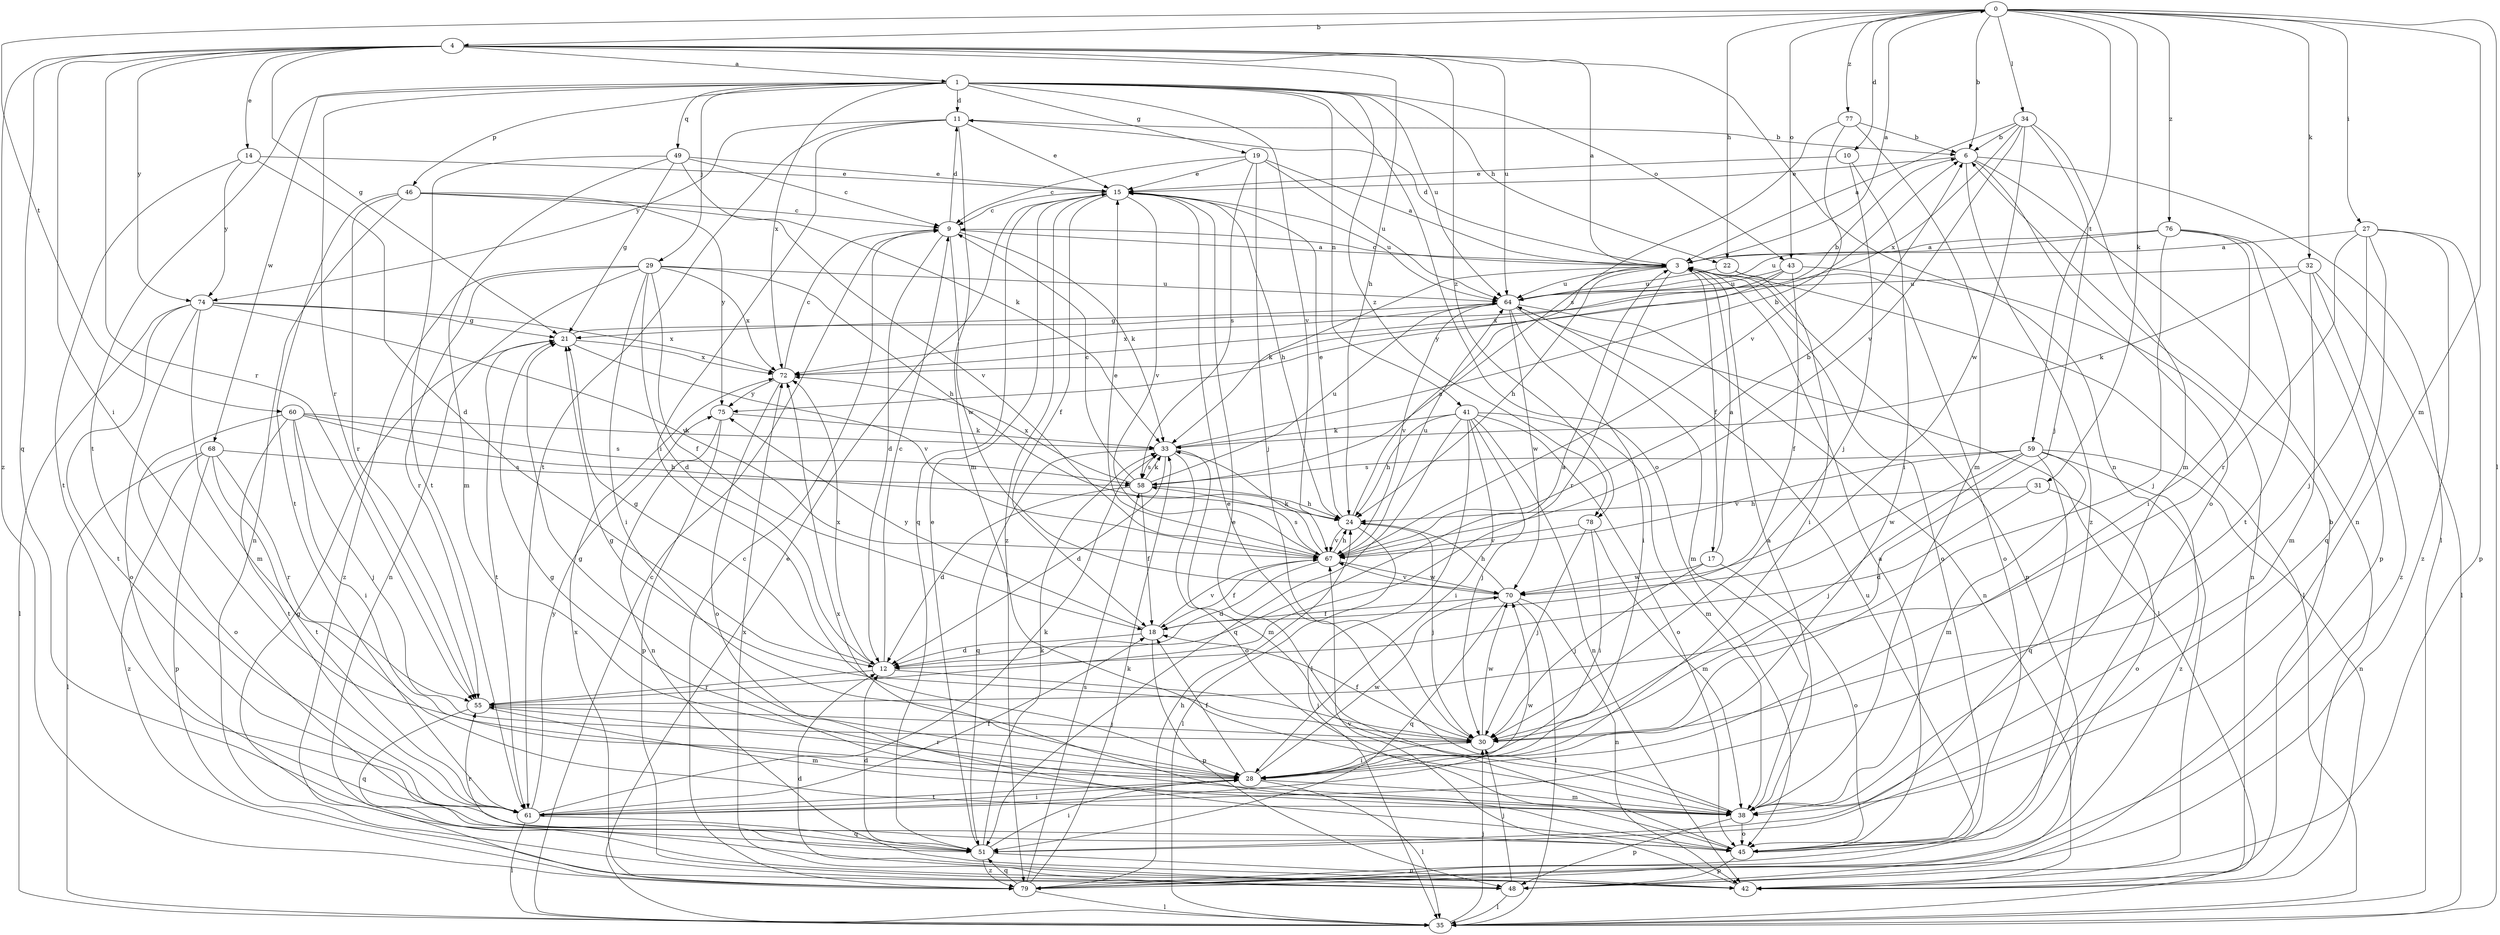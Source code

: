 strict digraph  {
0;
1;
3;
4;
6;
9;
10;
11;
12;
14;
15;
17;
18;
19;
21;
22;
24;
27;
28;
29;
30;
31;
32;
33;
34;
35;
38;
41;
42;
43;
45;
46;
48;
49;
51;
55;
58;
59;
60;
61;
64;
67;
68;
70;
72;
74;
75;
76;
77;
78;
79;
0 -> 4  [label=b];
0 -> 6  [label=b];
0 -> 10  [label=d];
0 -> 22  [label=h];
0 -> 27  [label=i];
0 -> 31  [label=k];
0 -> 32  [label=k];
0 -> 34  [label=l];
0 -> 35  [label=l];
0 -> 38  [label=m];
0 -> 43  [label=o];
0 -> 59  [label=t];
0 -> 60  [label=t];
0 -> 76  [label=z];
0 -> 77  [label=z];
1 -> 11  [label=d];
1 -> 19  [label=g];
1 -> 22  [label=h];
1 -> 29  [label=j];
1 -> 41  [label=n];
1 -> 43  [label=o];
1 -> 45  [label=o];
1 -> 46  [label=p];
1 -> 49  [label=q];
1 -> 55  [label=r];
1 -> 61  [label=t];
1 -> 64  [label=u];
1 -> 67  [label=v];
1 -> 68  [label=w];
1 -> 72  [label=x];
1 -> 78  [label=z];
3 -> 0  [label=a];
3 -> 9  [label=c];
3 -> 11  [label=d];
3 -> 17  [label=f];
3 -> 24  [label=h];
3 -> 33  [label=k];
3 -> 35  [label=l];
3 -> 45  [label=o];
3 -> 48  [label=p];
3 -> 55  [label=r];
3 -> 64  [label=u];
4 -> 1  [label=a];
4 -> 3  [label=a];
4 -> 14  [label=e];
4 -> 21  [label=g];
4 -> 24  [label=h];
4 -> 28  [label=i];
4 -> 42  [label=n];
4 -> 51  [label=q];
4 -> 55  [label=r];
4 -> 64  [label=u];
4 -> 74  [label=y];
4 -> 78  [label=z];
4 -> 79  [label=z];
6 -> 15  [label=e];
6 -> 35  [label=l];
6 -> 42  [label=n];
6 -> 45  [label=o];
6 -> 79  [label=z];
9 -> 3  [label=a];
9 -> 11  [label=d];
9 -> 12  [label=d];
9 -> 33  [label=k];
9 -> 70  [label=w];
10 -> 15  [label=e];
10 -> 28  [label=i];
10 -> 30  [label=j];
11 -> 6  [label=b];
11 -> 15  [label=e];
11 -> 28  [label=i];
11 -> 38  [label=m];
11 -> 61  [label=t];
11 -> 74  [label=y];
12 -> 3  [label=a];
12 -> 9  [label=c];
12 -> 21  [label=g];
12 -> 30  [label=j];
12 -> 55  [label=r];
12 -> 72  [label=x];
14 -> 12  [label=d];
14 -> 15  [label=e];
14 -> 61  [label=t];
14 -> 74  [label=y];
15 -> 9  [label=c];
15 -> 18  [label=f];
15 -> 24  [label=h];
15 -> 51  [label=q];
15 -> 64  [label=u];
15 -> 67  [label=v];
15 -> 79  [label=z];
17 -> 3  [label=a];
17 -> 30  [label=j];
17 -> 45  [label=o];
17 -> 70  [label=w];
18 -> 12  [label=d];
18 -> 48  [label=p];
18 -> 67  [label=v];
18 -> 75  [label=y];
19 -> 3  [label=a];
19 -> 9  [label=c];
19 -> 15  [label=e];
19 -> 30  [label=j];
19 -> 58  [label=s];
19 -> 64  [label=u];
21 -> 6  [label=b];
21 -> 61  [label=t];
21 -> 67  [label=v];
21 -> 72  [label=x];
22 -> 28  [label=i];
22 -> 45  [label=o];
22 -> 64  [label=u];
24 -> 3  [label=a];
24 -> 15  [label=e];
24 -> 30  [label=j];
24 -> 35  [label=l];
24 -> 67  [label=v];
27 -> 3  [label=a];
27 -> 30  [label=j];
27 -> 48  [label=p];
27 -> 51  [label=q];
27 -> 55  [label=r];
27 -> 79  [label=z];
28 -> 18  [label=f];
28 -> 21  [label=g];
28 -> 35  [label=l];
28 -> 38  [label=m];
28 -> 55  [label=r];
28 -> 61  [label=t];
28 -> 70  [label=w];
29 -> 12  [label=d];
29 -> 18  [label=f];
29 -> 24  [label=h];
29 -> 28  [label=i];
29 -> 42  [label=n];
29 -> 55  [label=r];
29 -> 64  [label=u];
29 -> 72  [label=x];
29 -> 79  [label=z];
30 -> 18  [label=f];
30 -> 21  [label=g];
30 -> 28  [label=i];
30 -> 70  [label=w];
31 -> 12  [label=d];
31 -> 24  [label=h];
31 -> 45  [label=o];
32 -> 33  [label=k];
32 -> 35  [label=l];
32 -> 38  [label=m];
32 -> 64  [label=u];
32 -> 79  [label=z];
33 -> 6  [label=b];
33 -> 12  [label=d];
33 -> 38  [label=m];
33 -> 45  [label=o];
33 -> 51  [label=q];
33 -> 58  [label=s];
34 -> 3  [label=a];
34 -> 6  [label=b];
34 -> 30  [label=j];
34 -> 38  [label=m];
34 -> 67  [label=v];
34 -> 70  [label=w];
34 -> 72  [label=x];
35 -> 9  [label=c];
35 -> 15  [label=e];
35 -> 30  [label=j];
38 -> 3  [label=a];
38 -> 15  [label=e];
38 -> 21  [label=g];
38 -> 45  [label=o];
38 -> 48  [label=p];
41 -> 24  [label=h];
41 -> 28  [label=i];
41 -> 30  [label=j];
41 -> 33  [label=k];
41 -> 35  [label=l];
41 -> 38  [label=m];
41 -> 42  [label=n];
41 -> 45  [label=o];
41 -> 51  [label=q];
42 -> 6  [label=b];
42 -> 21  [label=g];
42 -> 67  [label=v];
43 -> 18  [label=f];
43 -> 42  [label=n];
43 -> 64  [label=u];
43 -> 72  [label=x];
43 -> 75  [label=y];
45 -> 3  [label=a];
45 -> 15  [label=e];
45 -> 48  [label=p];
45 -> 72  [label=x];
46 -> 9  [label=c];
46 -> 42  [label=n];
46 -> 55  [label=r];
46 -> 61  [label=t];
46 -> 67  [label=v];
46 -> 75  [label=y];
48 -> 12  [label=d];
48 -> 30  [label=j];
48 -> 35  [label=l];
48 -> 72  [label=x];
49 -> 9  [label=c];
49 -> 15  [label=e];
49 -> 21  [label=g];
49 -> 33  [label=k];
49 -> 38  [label=m];
49 -> 61  [label=t];
51 -> 12  [label=d];
51 -> 15  [label=e];
51 -> 28  [label=i];
51 -> 33  [label=k];
51 -> 42  [label=n];
51 -> 55  [label=r];
51 -> 79  [label=z];
55 -> 30  [label=j];
55 -> 38  [label=m];
55 -> 51  [label=q];
58 -> 9  [label=c];
58 -> 12  [label=d];
58 -> 18  [label=f];
58 -> 24  [label=h];
58 -> 33  [label=k];
58 -> 64  [label=u];
58 -> 72  [label=x];
59 -> 30  [label=j];
59 -> 38  [label=m];
59 -> 42  [label=n];
59 -> 51  [label=q];
59 -> 58  [label=s];
59 -> 67  [label=v];
59 -> 70  [label=w];
59 -> 79  [label=z];
60 -> 24  [label=h];
60 -> 28  [label=i];
60 -> 30  [label=j];
60 -> 33  [label=k];
60 -> 45  [label=o];
60 -> 58  [label=s];
60 -> 61  [label=t];
61 -> 18  [label=f];
61 -> 28  [label=i];
61 -> 33  [label=k];
61 -> 35  [label=l];
61 -> 51  [label=q];
61 -> 70  [label=w];
61 -> 75  [label=y];
64 -> 21  [label=g];
64 -> 28  [label=i];
64 -> 35  [label=l];
64 -> 38  [label=m];
64 -> 42  [label=n];
64 -> 67  [label=v];
64 -> 70  [label=w];
64 -> 72  [label=x];
67 -> 6  [label=b];
67 -> 12  [label=d];
67 -> 15  [label=e];
67 -> 18  [label=f];
67 -> 24  [label=h];
67 -> 33  [label=k];
67 -> 58  [label=s];
67 -> 64  [label=u];
67 -> 70  [label=w];
68 -> 35  [label=l];
68 -> 48  [label=p];
68 -> 55  [label=r];
68 -> 58  [label=s];
68 -> 61  [label=t];
68 -> 79  [label=z];
70 -> 18  [label=f];
70 -> 24  [label=h];
70 -> 35  [label=l];
70 -> 42  [label=n];
70 -> 51  [label=q];
70 -> 67  [label=v];
72 -> 9  [label=c];
72 -> 45  [label=o];
72 -> 75  [label=y];
74 -> 21  [label=g];
74 -> 35  [label=l];
74 -> 38  [label=m];
74 -> 45  [label=o];
74 -> 61  [label=t];
74 -> 67  [label=v];
74 -> 72  [label=x];
75 -> 33  [label=k];
75 -> 42  [label=n];
75 -> 48  [label=p];
76 -> 3  [label=a];
76 -> 28  [label=i];
76 -> 30  [label=j];
76 -> 48  [label=p];
76 -> 61  [label=t];
76 -> 64  [label=u];
77 -> 6  [label=b];
77 -> 38  [label=m];
77 -> 58  [label=s];
77 -> 67  [label=v];
78 -> 28  [label=i];
78 -> 30  [label=j];
78 -> 38  [label=m];
78 -> 67  [label=v];
79 -> 9  [label=c];
79 -> 24  [label=h];
79 -> 33  [label=k];
79 -> 35  [label=l];
79 -> 51  [label=q];
79 -> 58  [label=s];
79 -> 64  [label=u];
79 -> 72  [label=x];
}

